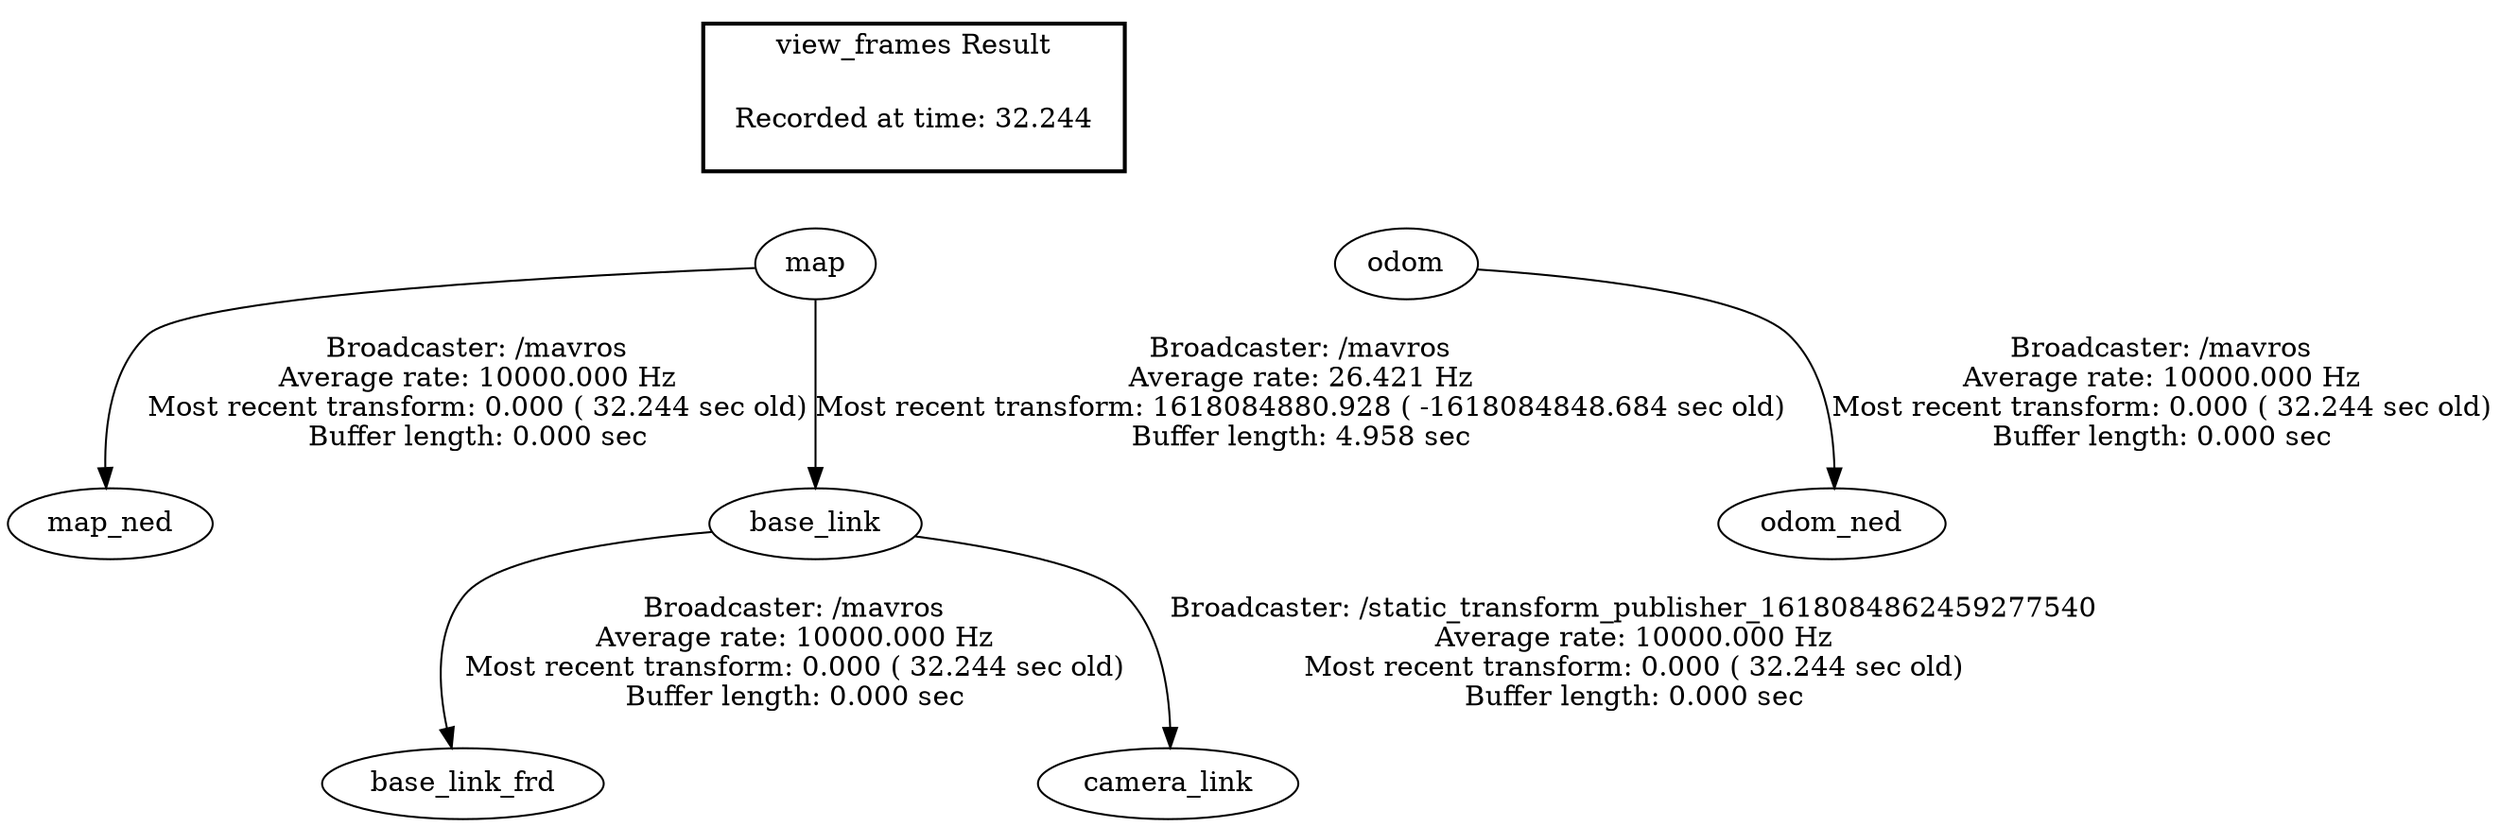 digraph G {
"map" -> "map_ned"[label="Broadcaster: /mavros\nAverage rate: 10000.000 Hz\nMost recent transform: 0.000 ( 32.244 sec old)\nBuffer length: 0.000 sec\n"];
"odom" -> "odom_ned"[label="Broadcaster: /mavros\nAverage rate: 10000.000 Hz\nMost recent transform: 0.000 ( 32.244 sec old)\nBuffer length: 0.000 sec\n"];
"base_link" -> "base_link_frd"[label="Broadcaster: /mavros\nAverage rate: 10000.000 Hz\nMost recent transform: 0.000 ( 32.244 sec old)\nBuffer length: 0.000 sec\n"];
"map" -> "base_link"[label="Broadcaster: /mavros\nAverage rate: 26.421 Hz\nMost recent transform: 1618084880.928 ( -1618084848.684 sec old)\nBuffer length: 4.958 sec\n"];
"base_link" -> "camera_link"[label="Broadcaster: /static_transform_publisher_1618084862459277540\nAverage rate: 10000.000 Hz\nMost recent transform: 0.000 ( 32.244 sec old)\nBuffer length: 0.000 sec\n"];
edge [style=invis];
 subgraph cluster_legend { style=bold; color=black; label ="view_frames Result";
"Recorded at time: 32.244"[ shape=plaintext ] ;
 }->"map";
edge [style=invis];
 subgraph cluster_legend { style=bold; color=black; label ="view_frames Result";
"Recorded at time: 32.244"[ shape=plaintext ] ;
 }->"odom";
}